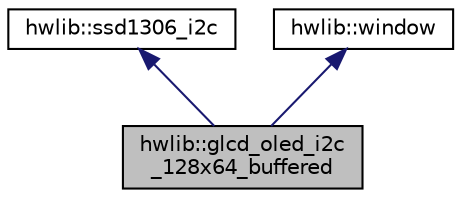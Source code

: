 digraph "hwlib::glcd_oled_i2c_128x64_buffered"
{
  edge [fontname="Helvetica",fontsize="10",labelfontname="Helvetica",labelfontsize="10"];
  node [fontname="Helvetica",fontsize="10",shape=record];
  Node0 [label="hwlib::glcd_oled_i2c\l_128x64_buffered",height=0.2,width=0.4,color="black", fillcolor="grey75", style="filled", fontcolor="black"];
  Node1 -> Node0 [dir="back",color="midnightblue",fontsize="10",style="solid",fontname="Helvetica"];
  Node1 [label="hwlib::ssd1306_i2c",height=0.2,width=0.4,color="black", fillcolor="white", style="filled",URL="$classhwlib_1_1ssd1306__i2c.html"];
  Node2 -> Node0 [dir="back",color="midnightblue",fontsize="10",style="solid",fontname="Helvetica"];
  Node2 [label="hwlib::window",height=0.2,width=0.4,color="black", fillcolor="white", style="filled",URL="$classhwlib_1_1window.html"];
}
